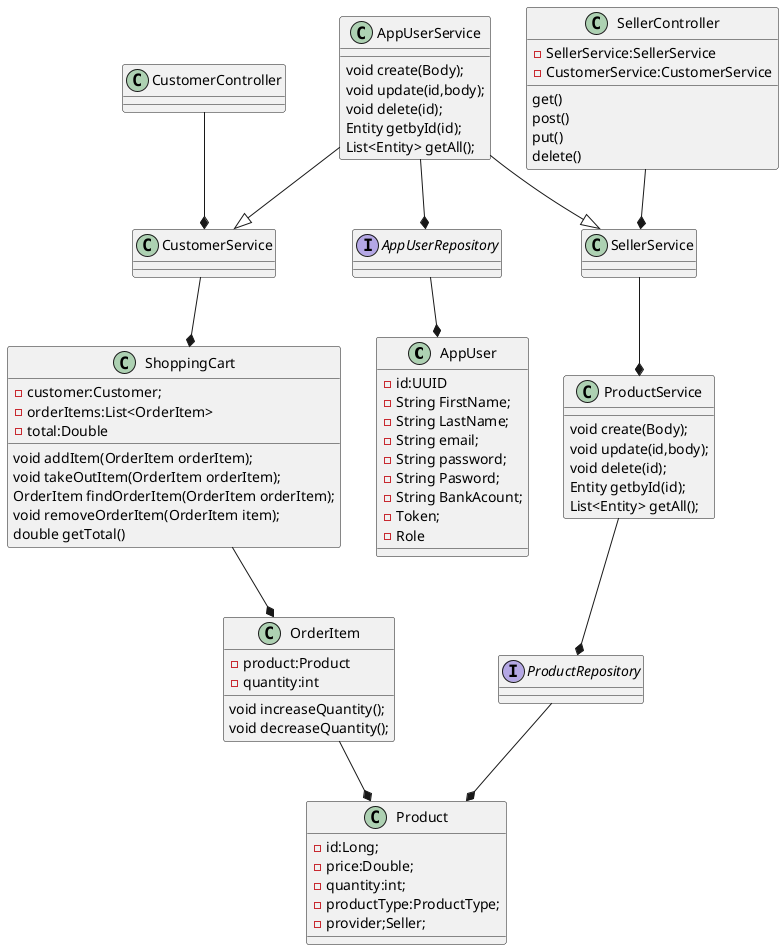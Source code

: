 @startuml
 class AppUser{
-id:UUID
-String FirstName;
-String LastName;
-String email;
-String password;
-String Pasword;
-String BankAcount;
-Token;
-Role
}

class Product{
-id:Long;
-price:Double;
-quantity:int;
-productType:ProductType;
-provider;Seller;
}


class OrderItem{
-product:Product
-quantity:int

void increaseQuantity();
void decreaseQuantity();
}

class ShoppingCart{
-customer:Customer;
-orderItems:List<OrderItem>
-total:Double

void addItem(OrderItem orderItem);
void takeOutItem(OrderItem orderItem);
OrderItem findOrderItem(OrderItem orderItem);
void removeOrderItem(OrderItem item);
double getTotal()
}
interface AppUserRepository{}
interface ProductRepository{}

class AppUserService{
void create(Body);
void update(id,body);
void delete(id);
Entity getbyId(id);
List<Entity> getAll();
}

class ProductService{
void create(Body);
void update(id,body);
void delete(id);
Entity getbyId(id);
List<Entity> getAll();
}


class SellerController{
-SellerService:SellerService
-CustomerService:CustomerService

get()
post()
put()
delete()
}




ProductService--*ProductRepository
ProductRepository--*Product
OrderItem--*Product
ShoppingCart--*OrderItem
AppUserService--*AppUserRepository
AppUserRepository--*AppUser
AppUserService--|>CustomerService
AppUserService--|>SellerService
CustomerService--*ShoppingCart
SellerService--*ProductService
SellerController--*SellerService
CustomerController--*CustomerService
@enduml